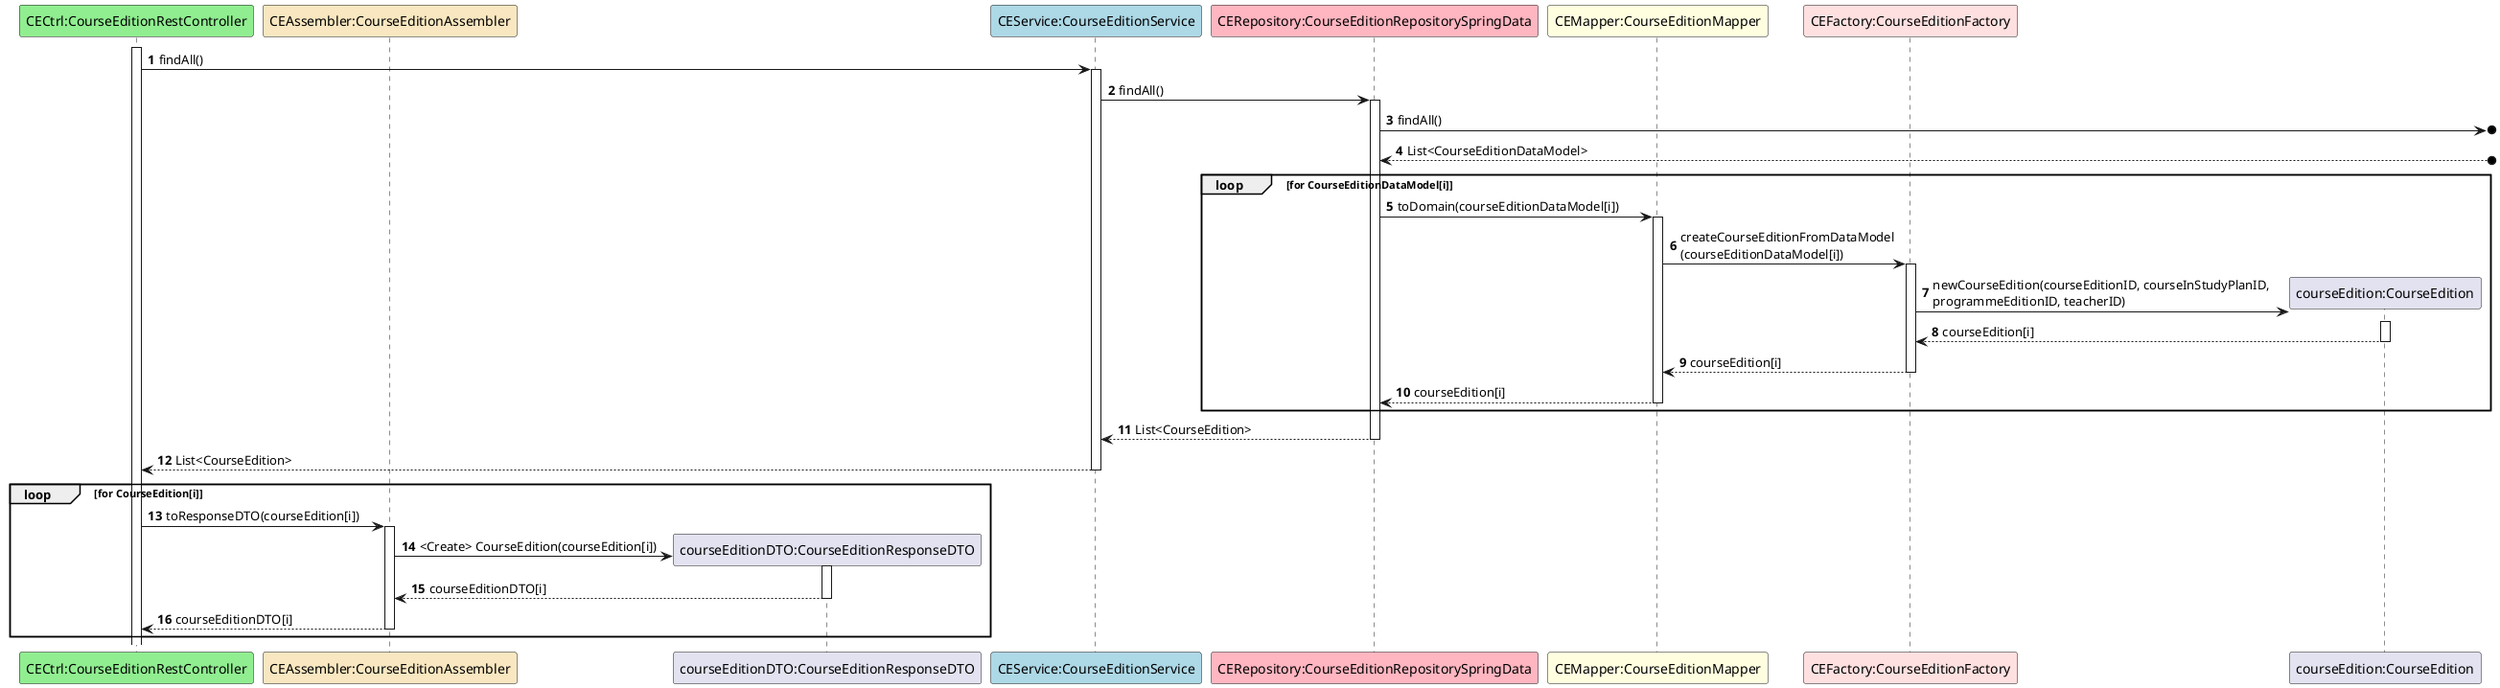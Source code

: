 @startuml

autonumber

participant "CECtrl:CourseEditionRestController" as ceC #lightgreen
participant "CEAssembler:CourseEditionAssembler" as A #strategy
participant "courseEditionDTO:CourseEditionResponseDTO" as DTO
participant "CEService:CourseEditionService" as ceS #lightblue
participant "CERepository:CourseEditionRepositorySpringData" as ceR #lightpink
participant "CEMapper:CourseEditionMapper" as M #lightyellow
participant "CEFactory:CourseEditionFactory" as F #implementation
participant "courseEdition:CourseEdition" as ce

activate ceC
ceC -> ceS ++: findAll()
ceS -> ceR ++: findAll()
ceR ->o] :findAll()
ceR <--o] : List<CourseEditionDataModel>

loop for CourseEditionDataModel[i]
ceR -> M ++: toDomain(courseEditionDataModel[i])
M -> F ++: createCourseEditionFromDataModel\n(courseEditionDataModel[i])
F -> ce**: newCourseEdition(courseEditionID, courseInStudyPlanID, \nprogrammeEditionID, teacherID)
activate ce
ce --> F --: courseEdition[i]
F --> M --: courseEdition[i]
M --> ceR --: courseEdition[i]
end

ceR --> ceS --: List<CourseEdition>
ceS --> ceC --: List<CourseEdition>

loop for CourseEdition[i]
ceC -> A ++: toResponseDTO(courseEdition[i])
A -> DTO**: <Create> CourseEdition(courseEdition[i])
activate DTO
DTO --> A --: courseEditionDTO[i]
A --> ceC --: courseEditionDTO[i]
end

@enduml